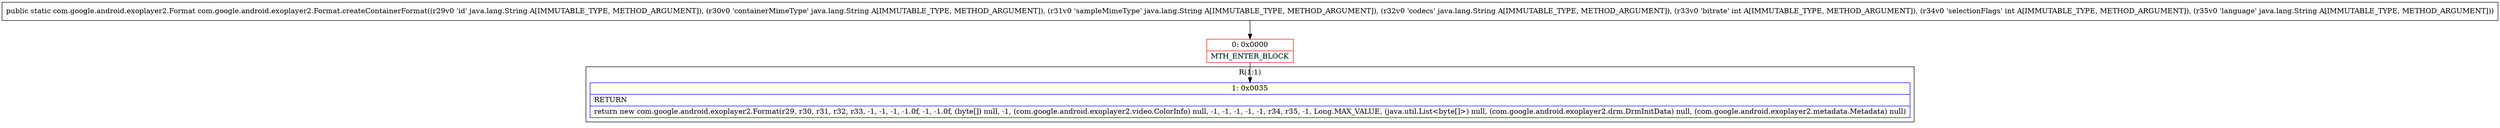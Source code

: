 digraph "CFG forcom.google.android.exoplayer2.Format.createContainerFormat(Ljava\/lang\/String;Ljava\/lang\/String;Ljava\/lang\/String;Ljava\/lang\/String;IILjava\/lang\/String;)Lcom\/google\/android\/exoplayer2\/Format;" {
subgraph cluster_Region_518666479 {
label = "R(1:1)";
node [shape=record,color=blue];
Node_1 [shape=record,label="{1\:\ 0x0035|RETURN\l|return new com.google.android.exoplayer2.Format(r29, r30, r31, r32, r33, \-1, \-1, \-1, \-1.0f, \-1, \-1.0f, (byte[]) null, \-1, (com.google.android.exoplayer2.video.ColorInfo) null, \-1, \-1, \-1, \-1, \-1, r34, r35, \-1, Long.MAX_VALUE, (java.util.List\<byte[]\>) null, (com.google.android.exoplayer2.drm.DrmInitData) null, (com.google.android.exoplayer2.metadata.Metadata) null)\l}"];
}
Node_0 [shape=record,color=red,label="{0\:\ 0x0000|MTH_ENTER_BLOCK\l}"];
MethodNode[shape=record,label="{public static com.google.android.exoplayer2.Format com.google.android.exoplayer2.Format.createContainerFormat((r29v0 'id' java.lang.String A[IMMUTABLE_TYPE, METHOD_ARGUMENT]), (r30v0 'containerMimeType' java.lang.String A[IMMUTABLE_TYPE, METHOD_ARGUMENT]), (r31v0 'sampleMimeType' java.lang.String A[IMMUTABLE_TYPE, METHOD_ARGUMENT]), (r32v0 'codecs' java.lang.String A[IMMUTABLE_TYPE, METHOD_ARGUMENT]), (r33v0 'bitrate' int A[IMMUTABLE_TYPE, METHOD_ARGUMENT]), (r34v0 'selectionFlags' int A[IMMUTABLE_TYPE, METHOD_ARGUMENT]), (r35v0 'language' java.lang.String A[IMMUTABLE_TYPE, METHOD_ARGUMENT])) }"];
MethodNode -> Node_0;
Node_0 -> Node_1;
}


